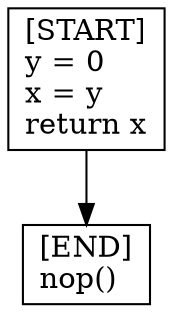 digraph {
  node [shape=box]
  START [label="[START]\ly = 0\lx = y\lreturn x\l"];
  END [label="[END]\lnop()\l"];
  START -> END;
}
